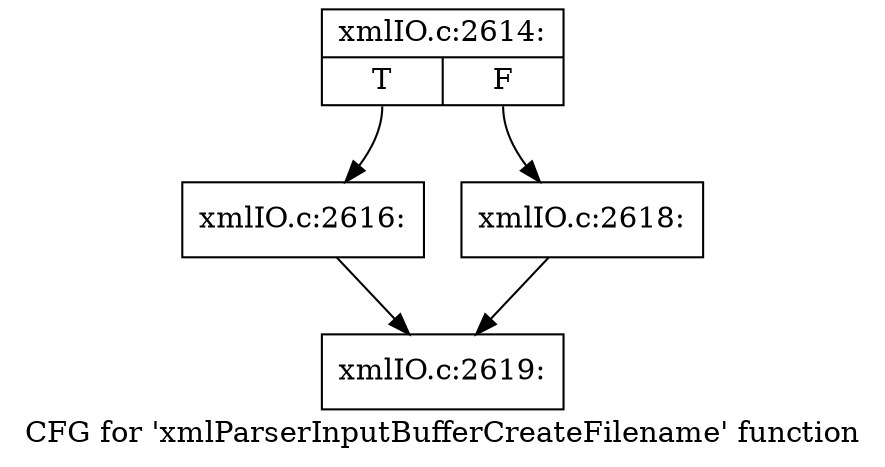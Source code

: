 digraph "CFG for 'xmlParserInputBufferCreateFilename' function" {
	label="CFG for 'xmlParserInputBufferCreateFilename' function";

	Node0x55ed34763b50 [shape=record,label="{xmlIO.c:2614:|{<s0>T|<s1>F}}"];
	Node0x55ed34763b50:s0 -> Node0x55ed3476c700;
	Node0x55ed34763b50:s1 -> Node0x55ed3476c750;
	Node0x55ed3476c700 [shape=record,label="{xmlIO.c:2616:}"];
	Node0x55ed3476c700 -> Node0x55ed3476bdd0;
	Node0x55ed3476c750 [shape=record,label="{xmlIO.c:2618:}"];
	Node0x55ed3476c750 -> Node0x55ed3476bdd0;
	Node0x55ed3476bdd0 [shape=record,label="{xmlIO.c:2619:}"];
}

